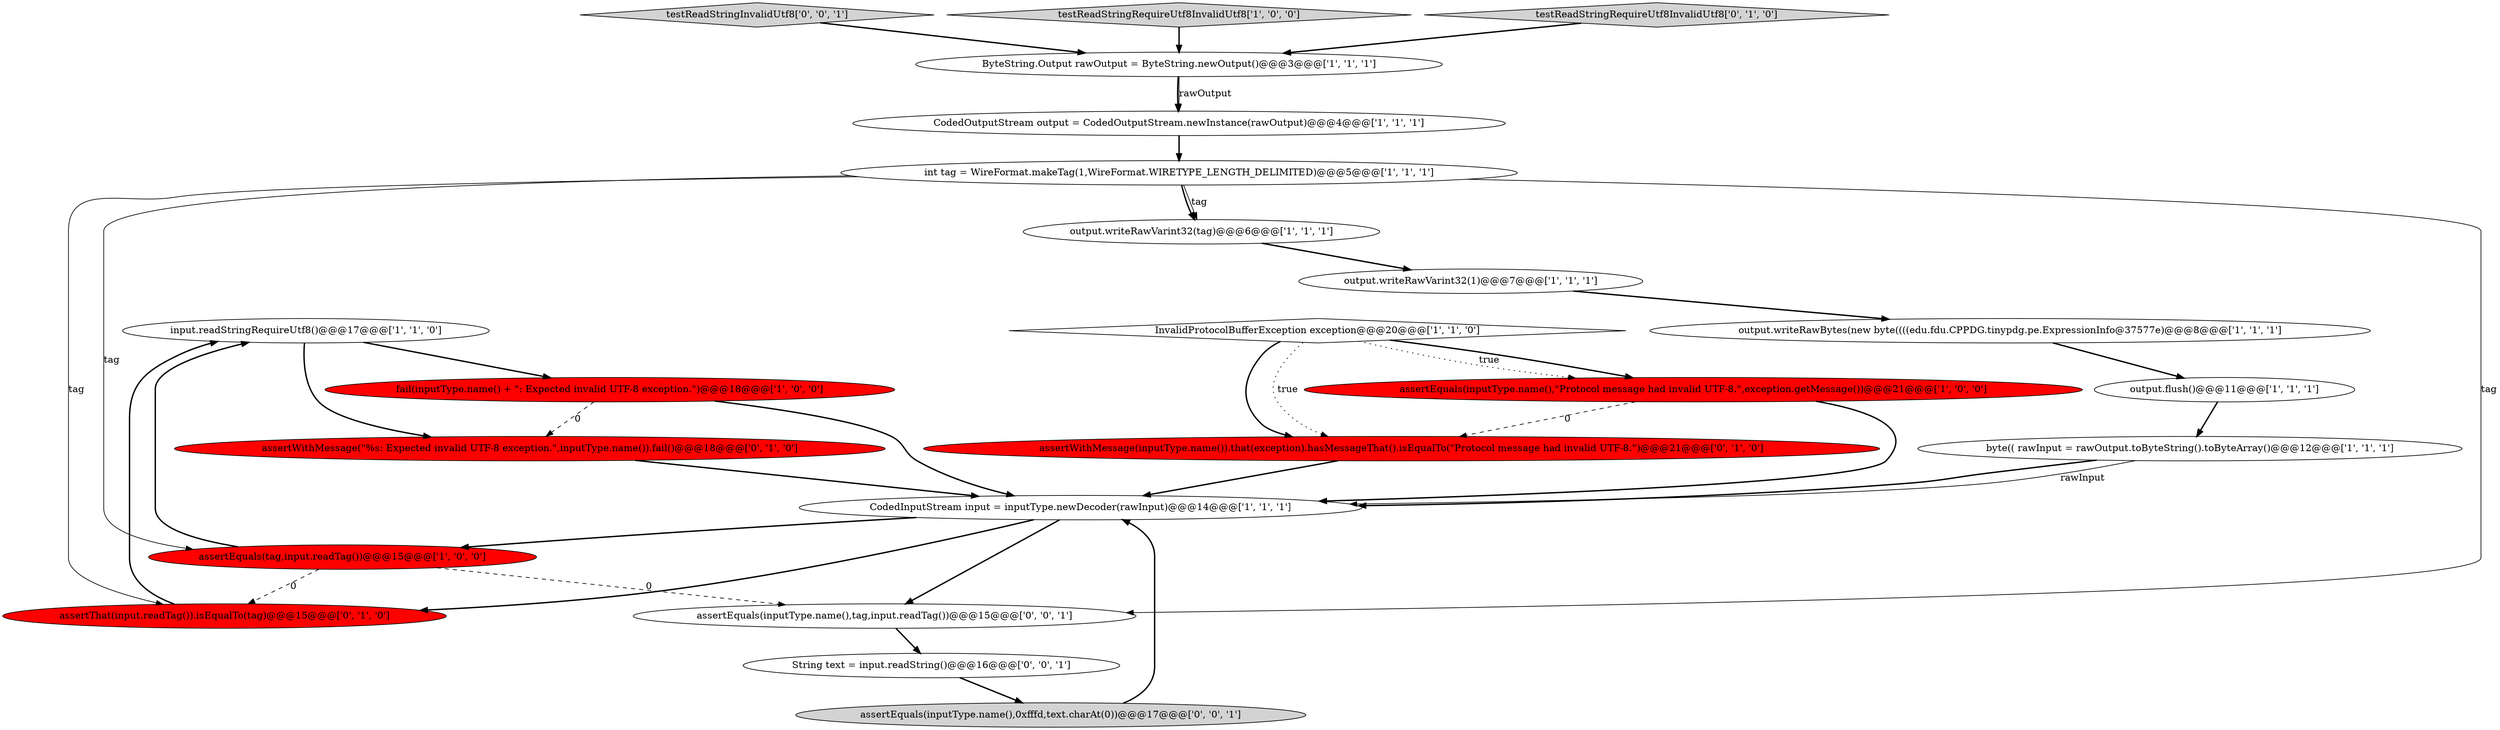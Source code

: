 digraph {
13 [style = filled, label = "input.readStringRequireUtf8()@@@17@@@['1', '1', '0']", fillcolor = white, shape = ellipse image = "AAA0AAABBB1BBB"];
21 [style = filled, label = "testReadStringInvalidUtf8['0', '0', '1']", fillcolor = lightgray, shape = diamond image = "AAA0AAABBB3BBB"];
4 [style = filled, label = "CodedOutputStream output = CodedOutputStream.newInstance(rawOutput)@@@4@@@['1', '1', '1']", fillcolor = white, shape = ellipse image = "AAA0AAABBB1BBB"];
9 [style = filled, label = "assertEquals(tag,input.readTag())@@@15@@@['1', '0', '0']", fillcolor = red, shape = ellipse image = "AAA1AAABBB1BBB"];
6 [style = filled, label = "testReadStringRequireUtf8InvalidUtf8['1', '0', '0']", fillcolor = lightgray, shape = diamond image = "AAA0AAABBB1BBB"];
12 [style = filled, label = "assertEquals(inputType.name(),\"Protocol message had invalid UTF-8.\",exception.getMessage())@@@21@@@['1', '0', '0']", fillcolor = red, shape = ellipse image = "AAA1AAABBB1BBB"];
14 [style = filled, label = "output.flush()@@@11@@@['1', '1', '1']", fillcolor = white, shape = ellipse image = "AAA0AAABBB1BBB"];
18 [style = filled, label = "assertThat(input.readTag()).isEqualTo(tag)@@@15@@@['0', '1', '0']", fillcolor = red, shape = ellipse image = "AAA1AAABBB2BBB"];
16 [style = filled, label = "assertWithMessage(inputType.name()).that(exception).hasMessageThat().isEqualTo(\"Protocol message had invalid UTF-8.\")@@@21@@@['0', '1', '0']", fillcolor = red, shape = ellipse image = "AAA1AAABBB2BBB"];
20 [style = filled, label = "assertEquals(inputType.name(),0xfffd,text.charAt(0))@@@17@@@['0', '0', '1']", fillcolor = lightgray, shape = ellipse image = "AAA0AAABBB3BBB"];
1 [style = filled, label = "fail(inputType.name() + \": Expected invalid UTF-8 exception.\")@@@18@@@['1', '0', '0']", fillcolor = red, shape = ellipse image = "AAA1AAABBB1BBB"];
8 [style = filled, label = "byte(( rawInput = rawOutput.toByteString().toByteArray()@@@12@@@['1', '1', '1']", fillcolor = white, shape = ellipse image = "AAA0AAABBB1BBB"];
19 [style = filled, label = "String text = input.readString()@@@16@@@['0', '0', '1']", fillcolor = white, shape = ellipse image = "AAA0AAABBB3BBB"];
17 [style = filled, label = "assertWithMessage(\"%s: Expected invalid UTF-8 exception.\",inputType.name()).fail()@@@18@@@['0', '1', '0']", fillcolor = red, shape = ellipse image = "AAA1AAABBB2BBB"];
5 [style = filled, label = "InvalidProtocolBufferException exception@@@20@@@['1', '1', '0']", fillcolor = white, shape = diamond image = "AAA0AAABBB1BBB"];
15 [style = filled, label = "testReadStringRequireUtf8InvalidUtf8['0', '1', '0']", fillcolor = lightgray, shape = diamond image = "AAA0AAABBB2BBB"];
7 [style = filled, label = "output.writeRawBytes(new byte((((edu.fdu.CPPDG.tinypdg.pe.ExpressionInfo@37577e)@@@8@@@['1', '1', '1']", fillcolor = white, shape = ellipse image = "AAA0AAABBB1BBB"];
3 [style = filled, label = "output.writeRawVarint32(1)@@@7@@@['1', '1', '1']", fillcolor = white, shape = ellipse image = "AAA0AAABBB1BBB"];
2 [style = filled, label = "ByteString.Output rawOutput = ByteString.newOutput()@@@3@@@['1', '1', '1']", fillcolor = white, shape = ellipse image = "AAA0AAABBB1BBB"];
10 [style = filled, label = "int tag = WireFormat.makeTag(1,WireFormat.WIRETYPE_LENGTH_DELIMITED)@@@5@@@['1', '1', '1']", fillcolor = white, shape = ellipse image = "AAA0AAABBB1BBB"];
11 [style = filled, label = "output.writeRawVarint32(tag)@@@6@@@['1', '1', '1']", fillcolor = white, shape = ellipse image = "AAA0AAABBB1BBB"];
22 [style = filled, label = "assertEquals(inputType.name(),tag,input.readTag())@@@15@@@['0', '0', '1']", fillcolor = white, shape = ellipse image = "AAA0AAABBB3BBB"];
0 [style = filled, label = "CodedInputStream input = inputType.newDecoder(rawInput)@@@14@@@['1', '1', '1']", fillcolor = white, shape = ellipse image = "AAA0AAABBB1BBB"];
4->10 [style = bold, label=""];
8->0 [style = solid, label="rawInput"];
0->9 [style = bold, label=""];
16->0 [style = bold, label=""];
15->2 [style = bold, label=""];
22->19 [style = bold, label=""];
12->16 [style = dashed, label="0"];
9->18 [style = dashed, label="0"];
19->20 [style = bold, label=""];
20->0 [style = bold, label=""];
10->22 [style = solid, label="tag"];
9->22 [style = dashed, label="0"];
1->0 [style = bold, label=""];
5->12 [style = dotted, label="true"];
2->4 [style = bold, label=""];
12->0 [style = bold, label=""];
13->1 [style = bold, label=""];
10->9 [style = solid, label="tag"];
21->2 [style = bold, label=""];
7->14 [style = bold, label=""];
6->2 [style = bold, label=""];
8->0 [style = bold, label=""];
5->16 [style = bold, label=""];
13->17 [style = bold, label=""];
1->17 [style = dashed, label="0"];
17->0 [style = bold, label=""];
3->7 [style = bold, label=""];
11->3 [style = bold, label=""];
5->12 [style = bold, label=""];
10->18 [style = solid, label="tag"];
0->22 [style = bold, label=""];
5->16 [style = dotted, label="true"];
18->13 [style = bold, label=""];
0->18 [style = bold, label=""];
14->8 [style = bold, label=""];
2->4 [style = solid, label="rawOutput"];
10->11 [style = solid, label="tag"];
9->13 [style = bold, label=""];
10->11 [style = bold, label=""];
}
